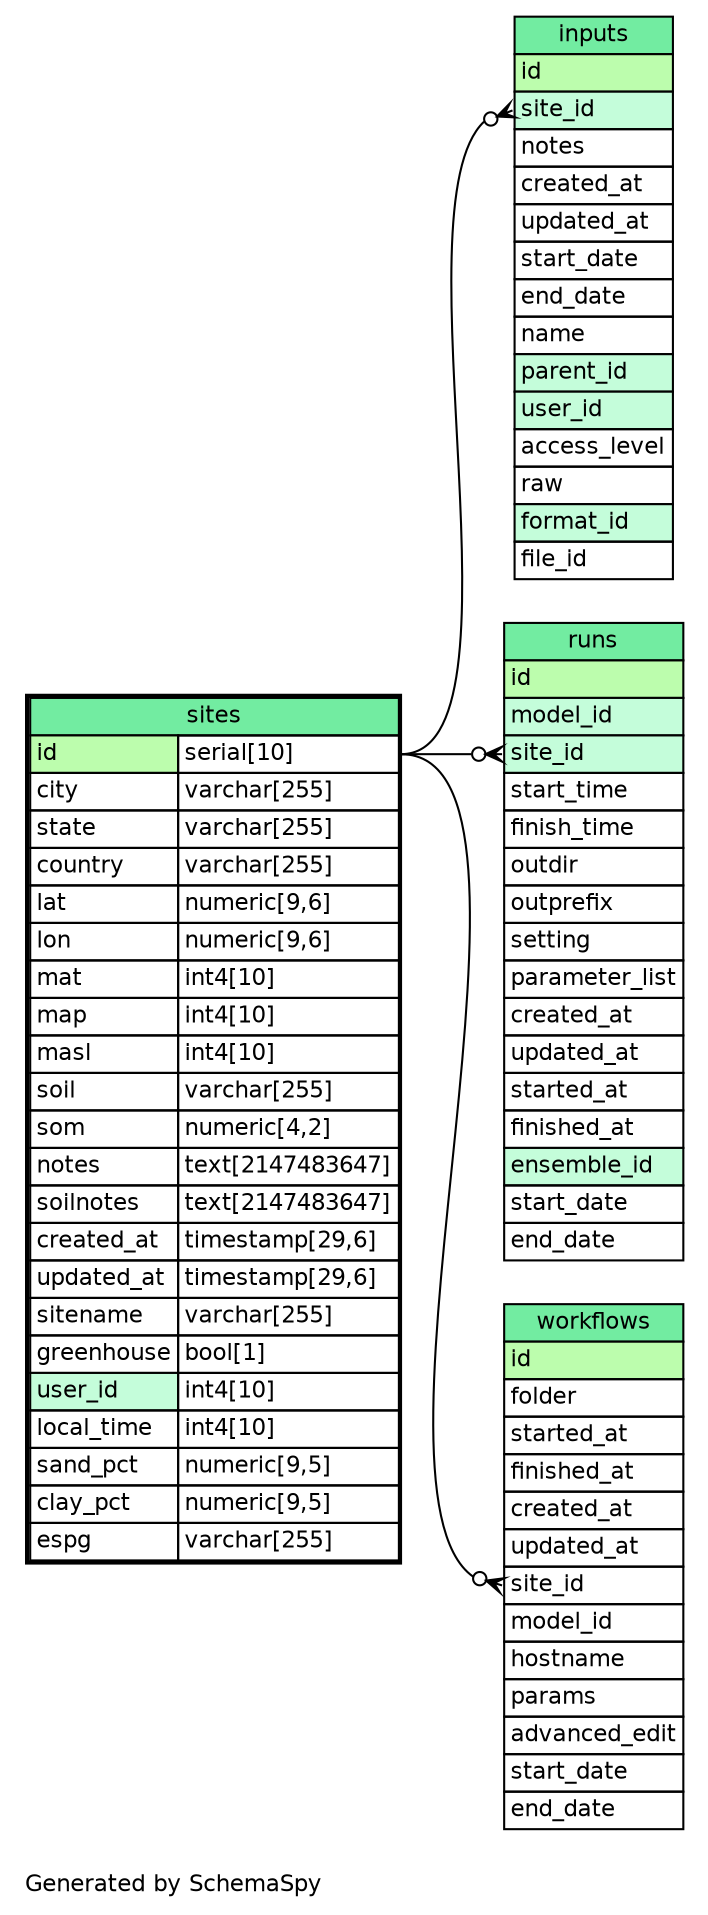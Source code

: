 // dot 2.26.3 on Linux 3.8.0-39-generic
// SchemaSpy rev Unknown
digraph "oneDegreeRelationshipsDiagram" {
  graph [
    rankdir="RL"
    bgcolor="#ffffff"
    label="\nGenerated by SchemaSpy"
    labeljust="l"
    nodesep="0.18"
    ranksep="0.46"
    fontname="Helvetica"
    fontsize="11"
  ];
  node [
    fontname="Helvetica"
    fontsize="11"
    shape="plaintext"
  ];
  edge [
    arrowsize="0.8"
  ];
  "inputs":"site_id":w -> "sites":"id.type":e [arrowhead=none dir=back arrowtail=crowodot];
  "runs":"site_id":w -> "sites":"id.type":e [arrowhead=none dir=back arrowtail=crowodot];
  "workflows":"site_id":w -> "sites":"id.type":e [arrowhead=none dir=back arrowtail=crowodot];
  "inputs" [
    label=<
    <TABLE BORDER="0" CELLBORDER="1" CELLSPACING="0" BGCOLOR="#FFFFFF">
      <TR><TD COLSPAN="4" BGCOLOR="#72ECA1" ALIGN="CENTER">inputs</TD></TR>
      <TR><TD PORT="id" COLSPAN="4" BGCOLOR="#bcfdad !important" ALIGN="LEFT">id</TD></TR>
      <TR><TD PORT="site_id" COLSPAN="4" BGCOLOR="#c4fdda !important" ALIGN="LEFT">site_id</TD></TR>
      <TR><TD PORT="notes" COLSPAN="4" ALIGN="LEFT">notes</TD></TR>
      <TR><TD PORT="created_at" COLSPAN="4" ALIGN="LEFT">created_at</TD></TR>
      <TR><TD PORT="updated_at" COLSPAN="4" ALIGN="LEFT">updated_at</TD></TR>
      <TR><TD PORT="start_date" COLSPAN="4" ALIGN="LEFT">start_date</TD></TR>
      <TR><TD PORT="end_date" COLSPAN="4" ALIGN="LEFT">end_date</TD></TR>
      <TR><TD PORT="name" COLSPAN="4" ALIGN="LEFT">name</TD></TR>
      <TR><TD PORT="parent_id" COLSPAN="4" BGCOLOR="#c4fdda !important" ALIGN="LEFT">parent_id</TD></TR>
      <TR><TD PORT="user_id" COLSPAN="4" BGCOLOR="#c4fdda !important" ALIGN="LEFT">user_id</TD></TR>
      <TR><TD PORT="access_level" COLSPAN="4" ALIGN="LEFT">access_level</TD></TR>
      <TR><TD PORT="raw" COLSPAN="4" ALIGN="LEFT">raw</TD></TR>
      <TR><TD PORT="format_id" COLSPAN="4" BGCOLOR="#c4fdda !important" ALIGN="LEFT">format_id</TD></TR>
      <TR><TD PORT="file_id" COLSPAN="4" ALIGN="LEFT">file_id</TD></TR>
    </TABLE>>
    URL="inputs.html"
    tooltip="inputs"
  ];
  "runs" [
    label=<
    <TABLE BORDER="0" CELLBORDER="1" CELLSPACING="0" BGCOLOR="#FFFFFF">
      <TR><TD COLSPAN="4" BGCOLOR="#72ECA1" ALIGN="CENTER">runs</TD></TR>
      <TR><TD PORT="id" COLSPAN="4" BGCOLOR="#bcfdad !important" ALIGN="LEFT">id</TD></TR>
      <TR><TD PORT="model_id" COLSPAN="4" BGCOLOR="#c4fdda !important" ALIGN="LEFT">model_id</TD></TR>
      <TR><TD PORT="site_id" COLSPAN="4" BGCOLOR="#c4fdda !important" ALIGN="LEFT">site_id</TD></TR>
      <TR><TD PORT="start_time" COLSPAN="4" ALIGN="LEFT">start_time</TD></TR>
      <TR><TD PORT="finish_time" COLSPAN="4" ALIGN="LEFT">finish_time</TD></TR>
      <TR><TD PORT="outdir" COLSPAN="4" ALIGN="LEFT">outdir</TD></TR>
      <TR><TD PORT="outprefix" COLSPAN="4" ALIGN="LEFT">outprefix</TD></TR>
      <TR><TD PORT="setting" COLSPAN="4" ALIGN="LEFT">setting</TD></TR>
      <TR><TD PORT="parameter_list" COLSPAN="4" ALIGN="LEFT">parameter_list</TD></TR>
      <TR><TD PORT="created_at" COLSPAN="4" ALIGN="LEFT">created_at</TD></TR>
      <TR><TD PORT="updated_at" COLSPAN="4" ALIGN="LEFT">updated_at</TD></TR>
      <TR><TD PORT="started_at" COLSPAN="4" ALIGN="LEFT">started_at</TD></TR>
      <TR><TD PORT="finished_at" COLSPAN="4" ALIGN="LEFT">finished_at</TD></TR>
      <TR><TD PORT="ensemble_id" COLSPAN="4" BGCOLOR="#c4fdda !important" ALIGN="LEFT">ensemble_id</TD></TR>
      <TR><TD PORT="start_date" COLSPAN="4" ALIGN="LEFT">start_date</TD></TR>
      <TR><TD PORT="end_date" COLSPAN="4" ALIGN="LEFT">end_date</TD></TR>
    </TABLE>>
    URL="runs.html"
    tooltip="runs"
  ];
  "sites" [
    label=<
    <TABLE BORDER="2" CELLBORDER="1" CELLSPACING="0" BGCOLOR="#FFFFFF">
      <TR><TD COLSPAN="4" BGCOLOR="#72ECA1" ALIGN="CENTER">sites</TD></TR>
      <TR><TD PORT="id" COLSPAN="3" BGCOLOR="#bcfdad !important" ALIGN="LEFT">id</TD><TD PORT="id.type" ALIGN="LEFT">serial[10]</TD></TR>
      <TR><TD PORT="city" COLSPAN="3" ALIGN="LEFT">city</TD><TD PORT="city.type" ALIGN="LEFT">varchar[255]</TD></TR>
      <TR><TD PORT="state" COLSPAN="3" ALIGN="LEFT">state</TD><TD PORT="state.type" ALIGN="LEFT">varchar[255]</TD></TR>
      <TR><TD PORT="country" COLSPAN="3" ALIGN="LEFT">country</TD><TD PORT="country.type" ALIGN="LEFT">varchar[255]</TD></TR>
      <TR><TD PORT="lat" COLSPAN="3" ALIGN="LEFT">lat</TD><TD PORT="lat.type" ALIGN="LEFT">numeric[9,6]</TD></TR>
      <TR><TD PORT="lon" COLSPAN="3" ALIGN="LEFT">lon</TD><TD PORT="lon.type" ALIGN="LEFT">numeric[9,6]</TD></TR>
      <TR><TD PORT="mat" COLSPAN="3" ALIGN="LEFT">mat</TD><TD PORT="mat.type" ALIGN="LEFT">int4[10]</TD></TR>
      <TR><TD PORT="map" COLSPAN="3" ALIGN="LEFT">map</TD><TD PORT="map.type" ALIGN="LEFT">int4[10]</TD></TR>
      <TR><TD PORT="masl" COLSPAN="3" ALIGN="LEFT">masl</TD><TD PORT="masl.type" ALIGN="LEFT">int4[10]</TD></TR>
      <TR><TD PORT="soil" COLSPAN="3" ALIGN="LEFT">soil</TD><TD PORT="soil.type" ALIGN="LEFT">varchar[255]</TD></TR>
      <TR><TD PORT="som" COLSPAN="3" ALIGN="LEFT">som</TD><TD PORT="som.type" ALIGN="LEFT">numeric[4,2]</TD></TR>
      <TR><TD PORT="notes" COLSPAN="3" ALIGN="LEFT">notes</TD><TD PORT="notes.type" ALIGN="LEFT">text[2147483647]</TD></TR>
      <TR><TD PORT="soilnotes" COLSPAN="3" ALIGN="LEFT">soilnotes</TD><TD PORT="soilnotes.type" ALIGN="LEFT">text[2147483647]</TD></TR>
      <TR><TD PORT="created_at" COLSPAN="3" ALIGN="LEFT">created_at</TD><TD PORT="created_at.type" ALIGN="LEFT">timestamp[29,6]</TD></TR>
      <TR><TD PORT="updated_at" COLSPAN="3" ALIGN="LEFT">updated_at</TD><TD PORT="updated_at.type" ALIGN="LEFT">timestamp[29,6]</TD></TR>
      <TR><TD PORT="sitename" COLSPAN="3" ALIGN="LEFT">sitename</TD><TD PORT="sitename.type" ALIGN="LEFT">varchar[255]</TD></TR>
      <TR><TD PORT="greenhouse" COLSPAN="3" ALIGN="LEFT">greenhouse</TD><TD PORT="greenhouse.type" ALIGN="LEFT">bool[1]</TD></TR>
      <TR><TD PORT="user_id" COLSPAN="3" BGCOLOR="#c4fdda !important" ALIGN="LEFT">user_id</TD><TD PORT="user_id.type" ALIGN="LEFT">int4[10]</TD></TR>
      <TR><TD PORT="local_time" COLSPAN="3" ALIGN="LEFT">local_time</TD><TD PORT="local_time.type" ALIGN="LEFT">int4[10]</TD></TR>
      <TR><TD PORT="sand_pct" COLSPAN="3" ALIGN="LEFT">sand_pct</TD><TD PORT="sand_pct.type" ALIGN="LEFT">numeric[9,5]</TD></TR>
      <TR><TD PORT="clay_pct" COLSPAN="3" ALIGN="LEFT">clay_pct</TD><TD PORT="clay_pct.type" ALIGN="LEFT">numeric[9,5]</TD></TR>
      <TR><TD PORT="espg" COLSPAN="3" ALIGN="LEFT">espg</TD><TD PORT="espg.type" ALIGN="LEFT">varchar[255]</TD></TR>
    </TABLE>>
    URL="sites.html"
    tooltip="sites"
  ];
  "workflows" [
    label=<
    <TABLE BORDER="0" CELLBORDER="1" CELLSPACING="0" BGCOLOR="#FFFFFF">
      <TR><TD COLSPAN="4" BGCOLOR="#72ECA1" ALIGN="CENTER">workflows</TD></TR>
      <TR><TD PORT="id" COLSPAN="4" BGCOLOR="#bcfdad !important" ALIGN="LEFT">id</TD></TR>
      <TR><TD PORT="folder" COLSPAN="4" ALIGN="LEFT">folder</TD></TR>
      <TR><TD PORT="started_at" COLSPAN="4" ALIGN="LEFT">started_at</TD></TR>
      <TR><TD PORT="finished_at" COLSPAN="4" ALIGN="LEFT">finished_at</TD></TR>
      <TR><TD PORT="created_at" COLSPAN="4" ALIGN="LEFT">created_at</TD></TR>
      <TR><TD PORT="updated_at" COLSPAN="4" ALIGN="LEFT">updated_at</TD></TR>
      <TR><TD PORT="site_id" COLSPAN="4" ALIGN="LEFT">site_id</TD></TR>
      <TR><TD PORT="model_id" COLSPAN="4" ALIGN="LEFT">model_id</TD></TR>
      <TR><TD PORT="hostname" COLSPAN="4" ALIGN="LEFT">hostname</TD></TR>
      <TR><TD PORT="params" COLSPAN="4" ALIGN="LEFT">params</TD></TR>
      <TR><TD PORT="advanced_edit" COLSPAN="4" ALIGN="LEFT">advanced_edit</TD></TR>
      <TR><TD PORT="start_date" COLSPAN="4" ALIGN="LEFT">start_date</TD></TR>
      <TR><TD PORT="end_date" COLSPAN="4" ALIGN="LEFT">end_date</TD></TR>
    </TABLE>>
    URL="workflows.html"
    tooltip="workflows"
  ];
}
